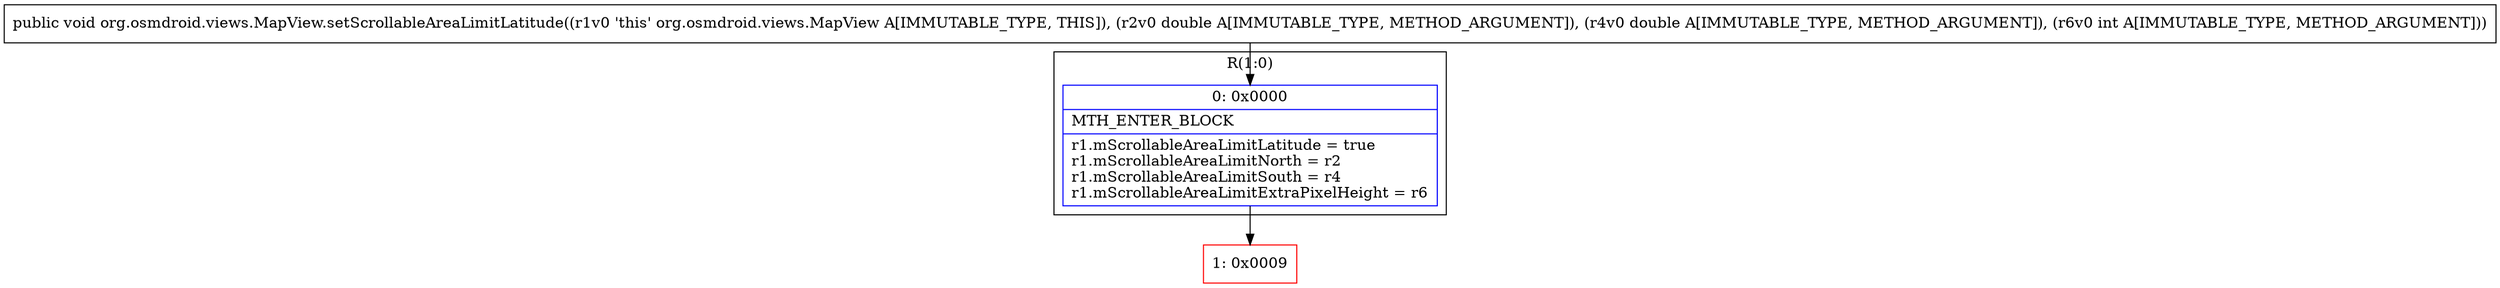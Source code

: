 digraph "CFG fororg.osmdroid.views.MapView.setScrollableAreaLimitLatitude(DDI)V" {
subgraph cluster_Region_925858141 {
label = "R(1:0)";
node [shape=record,color=blue];
Node_0 [shape=record,label="{0\:\ 0x0000|MTH_ENTER_BLOCK\l|r1.mScrollableAreaLimitLatitude = true\lr1.mScrollableAreaLimitNorth = r2\lr1.mScrollableAreaLimitSouth = r4\lr1.mScrollableAreaLimitExtraPixelHeight = r6\l}"];
}
Node_1 [shape=record,color=red,label="{1\:\ 0x0009}"];
MethodNode[shape=record,label="{public void org.osmdroid.views.MapView.setScrollableAreaLimitLatitude((r1v0 'this' org.osmdroid.views.MapView A[IMMUTABLE_TYPE, THIS]), (r2v0 double A[IMMUTABLE_TYPE, METHOD_ARGUMENT]), (r4v0 double A[IMMUTABLE_TYPE, METHOD_ARGUMENT]), (r6v0 int A[IMMUTABLE_TYPE, METHOD_ARGUMENT])) }"];
MethodNode -> Node_0;
Node_0 -> Node_1;
}

